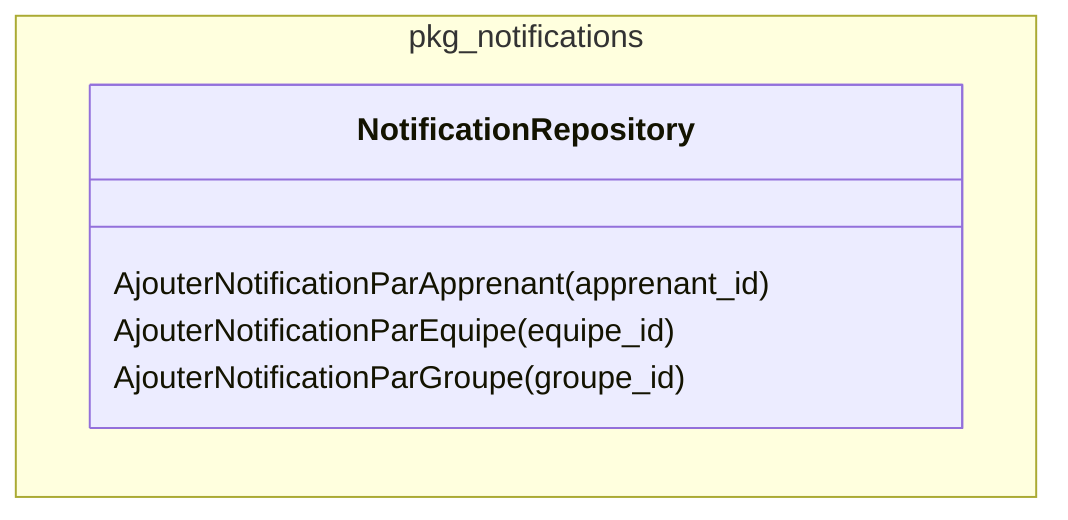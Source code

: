 classDiagram

namespace pkg_notifications {

class NotificationRepository {
  AjouterNotificationParApprenant(apprenant_id)
  AjouterNotificationParEquipe(equipe_id)
  AjouterNotificationParGroupe(groupe_id)
}
}